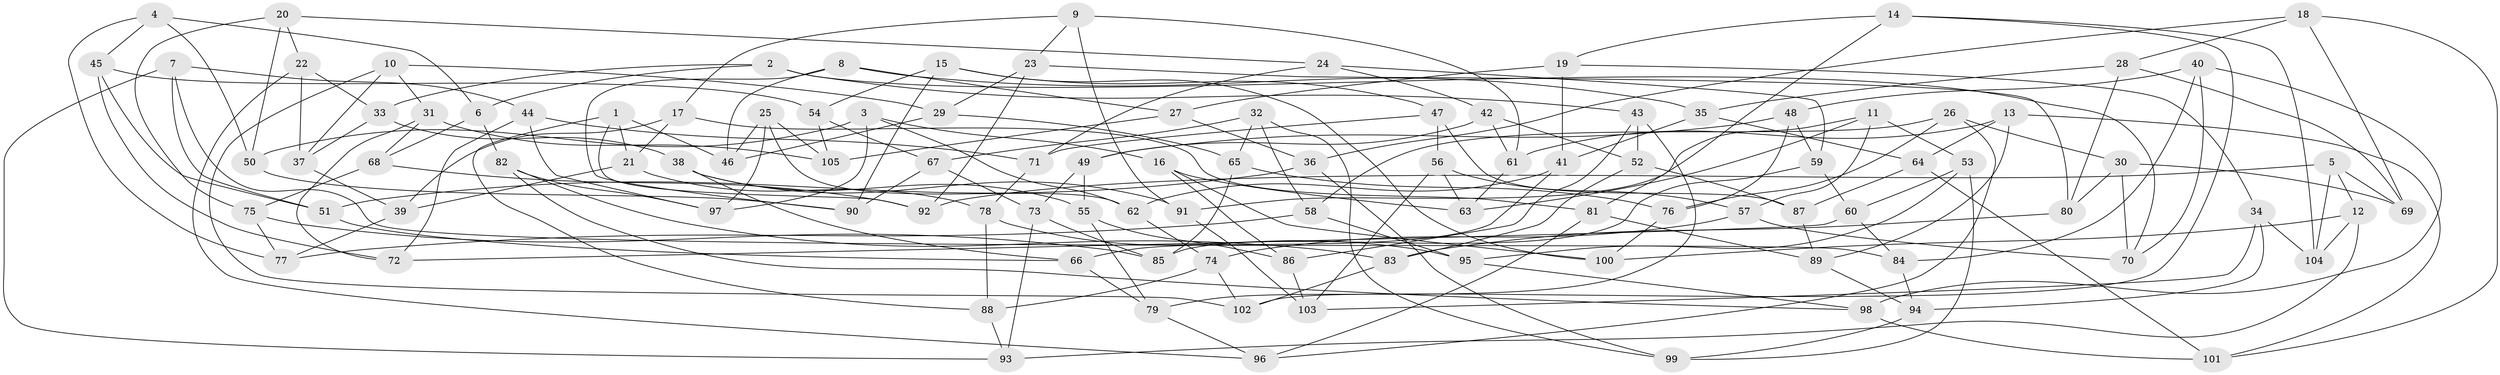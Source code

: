 // coarse degree distribution, {4: 0.4411764705882353, 6: 0.4411764705882353, 5: 0.08823529411764706, 3: 0.029411764705882353}
// Generated by graph-tools (version 1.1) at 2025/52/02/27/25 19:52:32]
// undirected, 105 vertices, 210 edges
graph export_dot {
graph [start="1"]
  node [color=gray90,style=filled];
  1;
  2;
  3;
  4;
  5;
  6;
  7;
  8;
  9;
  10;
  11;
  12;
  13;
  14;
  15;
  16;
  17;
  18;
  19;
  20;
  21;
  22;
  23;
  24;
  25;
  26;
  27;
  28;
  29;
  30;
  31;
  32;
  33;
  34;
  35;
  36;
  37;
  38;
  39;
  40;
  41;
  42;
  43;
  44;
  45;
  46;
  47;
  48;
  49;
  50;
  51;
  52;
  53;
  54;
  55;
  56;
  57;
  58;
  59;
  60;
  61;
  62;
  63;
  64;
  65;
  66;
  67;
  68;
  69;
  70;
  71;
  72;
  73;
  74;
  75;
  76;
  77;
  78;
  79;
  80;
  81;
  82;
  83;
  84;
  85;
  86;
  87;
  88;
  89;
  90;
  91;
  92;
  93;
  94;
  95;
  96;
  97;
  98;
  99;
  100;
  101;
  102;
  103;
  104;
  105;
  1 -- 21;
  1 -- 92;
  1 -- 46;
  1 -- 88;
  2 -- 6;
  2 -- 33;
  2 -- 70;
  2 -- 43;
  3 -- 16;
  3 -- 50;
  3 -- 62;
  3 -- 97;
  4 -- 45;
  4 -- 50;
  4 -- 77;
  4 -- 6;
  5 -- 12;
  5 -- 69;
  5 -- 92;
  5 -- 104;
  6 -- 82;
  6 -- 68;
  7 -- 93;
  7 -- 84;
  7 -- 51;
  7 -- 44;
  8 -- 46;
  8 -- 27;
  8 -- 90;
  8 -- 35;
  9 -- 23;
  9 -- 17;
  9 -- 61;
  9 -- 91;
  10 -- 102;
  10 -- 37;
  10 -- 29;
  10 -- 31;
  11 -- 63;
  11 -- 91;
  11 -- 57;
  11 -- 53;
  12 -- 100;
  12 -- 104;
  12 -- 93;
  13 -- 89;
  13 -- 64;
  13 -- 61;
  13 -- 101;
  14 -- 19;
  14 -- 81;
  14 -- 104;
  14 -- 102;
  15 -- 100;
  15 -- 90;
  15 -- 54;
  15 -- 47;
  16 -- 86;
  16 -- 100;
  16 -- 63;
  17 -- 21;
  17 -- 39;
  17 -- 81;
  18 -- 101;
  18 -- 69;
  18 -- 28;
  18 -- 36;
  19 -- 34;
  19 -- 41;
  19 -- 27;
  20 -- 24;
  20 -- 75;
  20 -- 50;
  20 -- 22;
  21 -- 39;
  21 -- 78;
  22 -- 33;
  22 -- 96;
  22 -- 37;
  23 -- 80;
  23 -- 92;
  23 -- 29;
  24 -- 59;
  24 -- 42;
  24 -- 71;
  25 -- 62;
  25 -- 105;
  25 -- 97;
  25 -- 46;
  26 -- 30;
  26 -- 96;
  26 -- 58;
  26 -- 76;
  27 -- 36;
  27 -- 105;
  28 -- 35;
  28 -- 69;
  28 -- 80;
  29 -- 65;
  29 -- 46;
  30 -- 80;
  30 -- 70;
  30 -- 69;
  31 -- 105;
  31 -- 72;
  31 -- 68;
  32 -- 65;
  32 -- 99;
  32 -- 67;
  32 -- 58;
  33 -- 38;
  33 -- 37;
  34 -- 104;
  34 -- 94;
  34 -- 103;
  35 -- 41;
  35 -- 64;
  36 -- 99;
  36 -- 51;
  37 -- 39;
  38 -- 66;
  38 -- 55;
  38 -- 91;
  39 -- 77;
  40 -- 70;
  40 -- 84;
  40 -- 48;
  40 -- 98;
  41 -- 66;
  41 -- 62;
  42 -- 61;
  42 -- 52;
  42 -- 49;
  43 -- 52;
  43 -- 86;
  43 -- 79;
  44 -- 72;
  44 -- 71;
  44 -- 97;
  45 -- 51;
  45 -- 54;
  45 -- 72;
  47 -- 56;
  47 -- 71;
  47 -- 87;
  48 -- 49;
  48 -- 76;
  48 -- 59;
  49 -- 73;
  49 -- 55;
  50 -- 90;
  51 -- 66;
  52 -- 83;
  52 -- 87;
  53 -- 95;
  53 -- 60;
  53 -- 99;
  54 -- 105;
  54 -- 67;
  55 -- 79;
  55 -- 86;
  56 -- 103;
  56 -- 63;
  56 -- 57;
  57 -- 74;
  57 -- 70;
  58 -- 95;
  58 -- 77;
  59 -- 85;
  59 -- 60;
  60 -- 72;
  60 -- 84;
  61 -- 63;
  62 -- 74;
  64 -- 101;
  64 -- 87;
  65 -- 76;
  65 -- 85;
  66 -- 79;
  67 -- 90;
  67 -- 73;
  68 -- 92;
  68 -- 75;
  71 -- 78;
  73 -- 85;
  73 -- 93;
  74 -- 88;
  74 -- 102;
  75 -- 77;
  75 -- 85;
  76 -- 100;
  78 -- 88;
  78 -- 95;
  79 -- 96;
  80 -- 83;
  81 -- 96;
  81 -- 89;
  82 -- 98;
  82 -- 83;
  82 -- 97;
  83 -- 102;
  84 -- 94;
  86 -- 103;
  87 -- 89;
  88 -- 93;
  89 -- 94;
  91 -- 103;
  94 -- 99;
  95 -- 98;
  98 -- 101;
}
